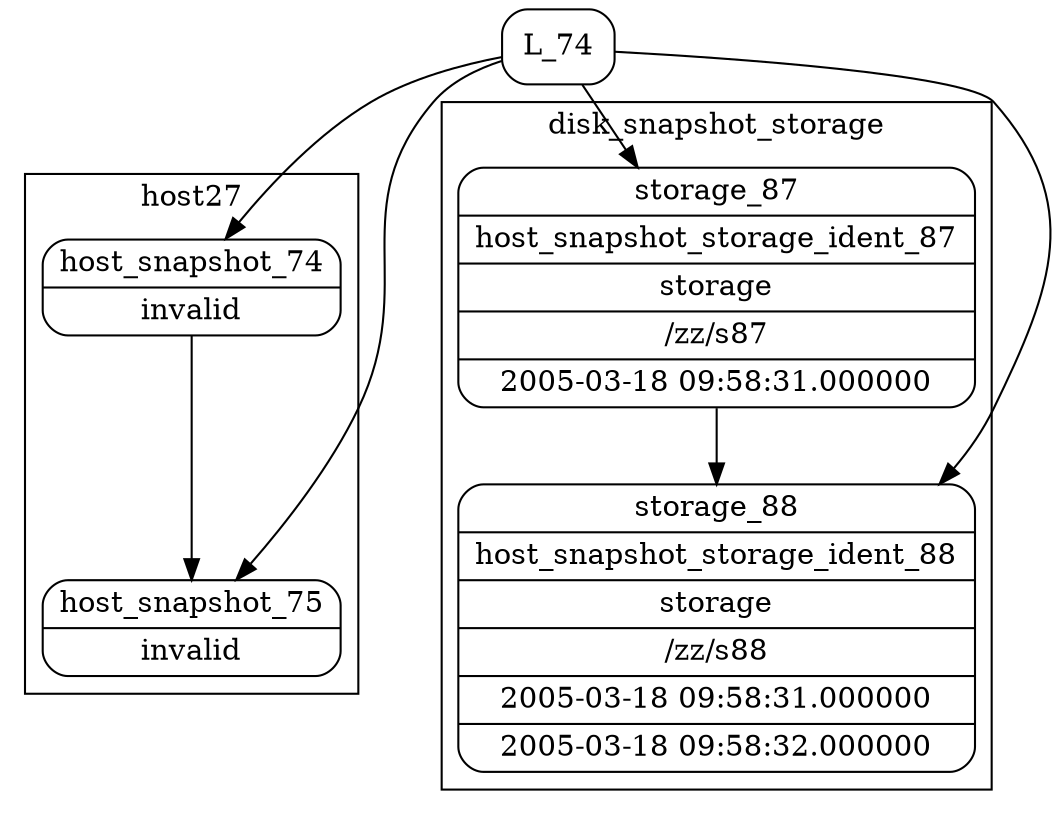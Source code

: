 digraph structs{
rankdir=TB
node[shape=record]
subgraph cluster_host27{
        label = "host27"
        node[shape=record]
        Host_snapshot_74 [label="{<f0> host_snapshot_74|<f1> invalid}" shape=Mrecord];
Host_snapshot_75 [label="{<f0> host_snapshot_75|<f1> invalid}" shape=Mrecord];
Host_snapshot_74->Host_snapshot_75;
}
subgraph cluster_storage{
            label = "disk_snapshot_storage"
            node[shape=record]
            Storage_87 [label="{<f0> storage_87|<f1> host_snapshot_storage_ident_87|<f2> storage|<f3> /zz/s87|<f4> 2005-03-18 09:58:31.000000}" shape=Mrecord];
Storage_88 [label="{<f0> storage_88|<f1> host_snapshot_storage_ident_88|<f2> storage|<f3> /zz/s88|<f4> 2005-03-18 09:58:31.000000|<f5> 2005-03-18 09:58:32.000000}" shape=Mrecord];
Storage_87 -> Storage_88;}
Locator_74 [label="<f0> L_74" shape=Mrecord];
Locator_74 -> Host_snapshot_75;
Locator_74 -> Host_snapshot_74;
Locator_74 -> Storage_87;
Locator_74 -> Storage_88;
}
